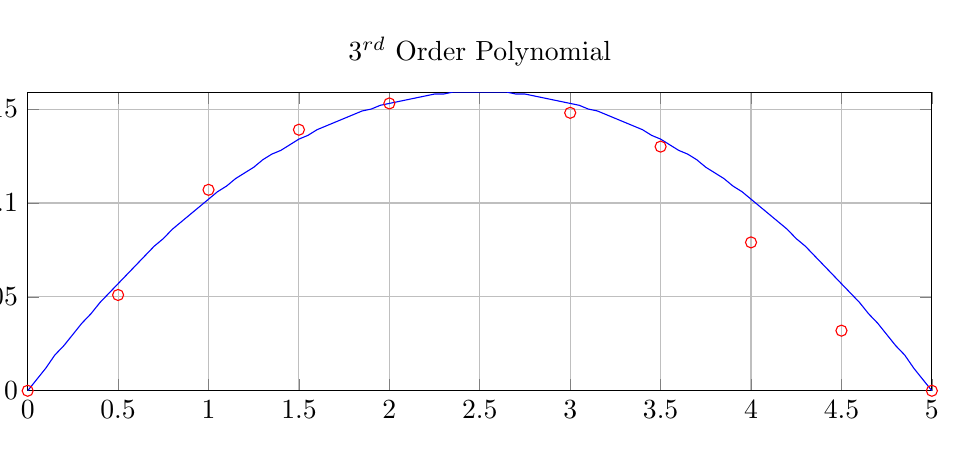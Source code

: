 % This file was created by matlab2tikz.
%
%The latest updates can be retrieved from
%  http://www.mathworks.com/matlabcentral/fileexchange/22022-matlab2tikz-matlab2tikz
%where you can also make suggestions and rate matlab2tikz.
%
\begin{tikzpicture}[trim axis left, trim axis right]

\begin{axis}[%
width=4.521in,
height=1.493in,
at={(0.758in,2.554in)},
scale only axis,
separate axis lines,
every outer x axis line/.append style={black},
every x tick label/.append style={font=\color{black},/pgf/number format/fixed},
xmin=0,
xmax=5,
xmajorgrids,
every outer y axis line/.append style={black},
every y tick label/.append style={font=\color{black},/pgf/number format/fixed},
ymin=0,
ymax=0.159,
ylabel={Meter / Second},
ymajorgrids,
axis background/.style={fill=white},
title={$3^{rd}$ Order Polynomial}
]
\addplot [color=blue,solid,forget plot]
  table[row sep=crcr]{%
0	0\\
0.05	0.006\\
0.1	0.012\\
0.15	0.019\\
0.2	0.024\\
0.25	0.03\\
0.3	0.036\\
0.35	0.041\\
0.4	0.047\\
0.45	0.052\\
0.5	0.057\\
0.55	0.062\\
0.6	0.067\\
0.65	0.072\\
0.7	0.077\\
0.75	0.081\\
0.8	0.086\\
0.85	0.09\\
0.9	0.094\\
0.95	0.098\\
1	0.102\\
1.05	0.106\\
1.1	0.109\\
1.15	0.113\\
1.2	0.116\\
1.25	0.119\\
1.3	0.123\\
1.35	0.126\\
1.4	0.128\\
1.45	0.131\\
1.5	0.134\\
1.55	0.136\\
1.6	0.139\\
1.65	0.141\\
1.7	0.143\\
1.75	0.145\\
1.8	0.147\\
1.85	0.149\\
1.9	0.15\\
1.95	0.152\\
2	0.153\\
2.05	0.154\\
2.1	0.155\\
2.15	0.156\\
2.2	0.157\\
2.25	0.158\\
2.3	0.158\\
2.35	0.159\\
2.4	0.159\\
2.45	0.159\\
2.5	0.159\\
2.55	0.159\\
2.6	0.159\\
2.65	0.159\\
2.7	0.158\\
2.75	0.158\\
2.8	0.157\\
2.85	0.156\\
2.9	0.155\\
2.95	0.154\\
3	0.153\\
3.05	0.152\\
3.1	0.15\\
3.15	0.149\\
3.2	0.147\\
3.25	0.145\\
3.3	0.143\\
3.35	0.141\\
3.4	0.139\\
3.45	0.136\\
3.5	0.134\\
3.55	0.131\\
3.6	0.128\\
3.65	0.126\\
3.7	0.123\\
3.75	0.119\\
3.8	0.116\\
3.85	0.113\\
3.9	0.109\\
3.95	0.106\\
4	0.102\\
4.05	0.098\\
4.1	0.094\\
4.15	0.09\\
4.2	0.086\\
4.25	0.081\\
4.3	0.077\\
4.35	0.072\\
4.4	0.067\\
4.45	0.062\\
4.5	0.057\\
4.55	0.052\\
4.6	0.047\\
4.65	0.041\\
4.7	0.036\\
4.75	0.03\\
4.8	0.024\\
4.85	0.019\\
4.9	0.012\\
4.95	0.006\\
5	0\\
};
\addplot [color=red,only marks,mark=o,mark options={solid},forget plot]
  table[row sep=crcr]{%
0	0\\
0.5	0.051\\
1	0.107\\
1.5	0.139\\
2	0.153\\
2.5	0.162\\
3	0.148\\
3.5	0.13\\
4	0.079\\
4.5	0.032\\
5	0\\
};
\end{axis}
\end{tikzpicture}%